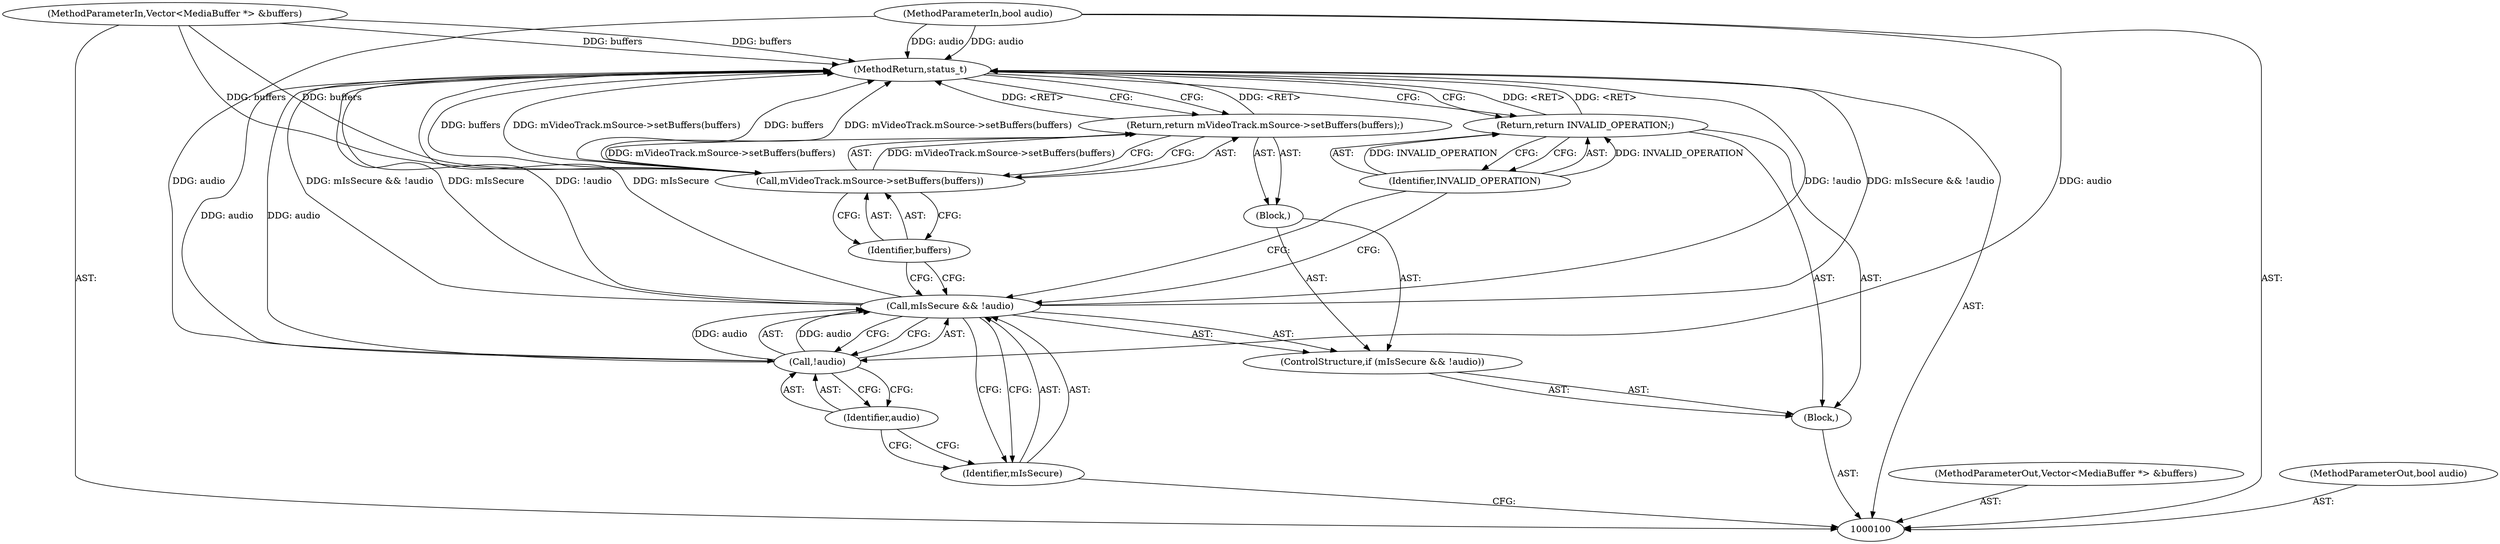 digraph "1_Android_f81038006b4c59a5a148dcad887371206033c28f_0" {
"1000115" [label="(MethodReturn,status_t)"];
"1000102" [label="(MethodParameterIn,Vector<MediaBuffer *> &buffers)"];
"1000136" [label="(MethodParameterOut,Vector<MediaBuffer *> &buffers)"];
"1000103" [label="(Block,)"];
"1000101" [label="(MethodParameterIn,bool audio)"];
"1000135" [label="(MethodParameterOut,bool audio)"];
"1000107" [label="(Call,!audio)"];
"1000108" [label="(Identifier,audio)"];
"1000109" [label="(Block,)"];
"1000104" [label="(ControlStructure,if (mIsSecure && !audio))"];
"1000105" [label="(Call,mIsSecure && !audio)"];
"1000106" [label="(Identifier,mIsSecure)"];
"1000111" [label="(Call,mVideoTrack.mSource->setBuffers(buffers))"];
"1000112" [label="(Identifier,buffers)"];
"1000110" [label="(Return,return mVideoTrack.mSource->setBuffers(buffers);)"];
"1000114" [label="(Identifier,INVALID_OPERATION)"];
"1000113" [label="(Return,return INVALID_OPERATION;)"];
"1000115" -> "1000100"  [label="AST: "];
"1000115" -> "1000110"  [label="CFG: "];
"1000115" -> "1000113"  [label="CFG: "];
"1000110" -> "1000115"  [label="DDG: <RET>"];
"1000107" -> "1000115"  [label="DDG: audio"];
"1000105" -> "1000115"  [label="DDG: !audio"];
"1000105" -> "1000115"  [label="DDG: mIsSecure && !audio"];
"1000105" -> "1000115"  [label="DDG: mIsSecure"];
"1000101" -> "1000115"  [label="DDG: audio"];
"1000111" -> "1000115"  [label="DDG: mVideoTrack.mSource->setBuffers(buffers)"];
"1000111" -> "1000115"  [label="DDG: buffers"];
"1000102" -> "1000115"  [label="DDG: buffers"];
"1000113" -> "1000115"  [label="DDG: <RET>"];
"1000102" -> "1000100"  [label="AST: "];
"1000102" -> "1000115"  [label="DDG: buffers"];
"1000102" -> "1000111"  [label="DDG: buffers"];
"1000136" -> "1000100"  [label="AST: "];
"1000103" -> "1000100"  [label="AST: "];
"1000104" -> "1000103"  [label="AST: "];
"1000113" -> "1000103"  [label="AST: "];
"1000101" -> "1000100"  [label="AST: "];
"1000101" -> "1000115"  [label="DDG: audio"];
"1000101" -> "1000107"  [label="DDG: audio"];
"1000135" -> "1000100"  [label="AST: "];
"1000107" -> "1000105"  [label="AST: "];
"1000107" -> "1000108"  [label="CFG: "];
"1000108" -> "1000107"  [label="AST: "];
"1000105" -> "1000107"  [label="CFG: "];
"1000107" -> "1000115"  [label="DDG: audio"];
"1000107" -> "1000105"  [label="DDG: audio"];
"1000101" -> "1000107"  [label="DDG: audio"];
"1000108" -> "1000107"  [label="AST: "];
"1000108" -> "1000106"  [label="CFG: "];
"1000107" -> "1000108"  [label="CFG: "];
"1000109" -> "1000104"  [label="AST: "];
"1000110" -> "1000109"  [label="AST: "];
"1000104" -> "1000103"  [label="AST: "];
"1000105" -> "1000104"  [label="AST: "];
"1000109" -> "1000104"  [label="AST: "];
"1000105" -> "1000104"  [label="AST: "];
"1000105" -> "1000106"  [label="CFG: "];
"1000105" -> "1000107"  [label="CFG: "];
"1000106" -> "1000105"  [label="AST: "];
"1000107" -> "1000105"  [label="AST: "];
"1000112" -> "1000105"  [label="CFG: "];
"1000114" -> "1000105"  [label="CFG: "];
"1000105" -> "1000115"  [label="DDG: !audio"];
"1000105" -> "1000115"  [label="DDG: mIsSecure && !audio"];
"1000105" -> "1000115"  [label="DDG: mIsSecure"];
"1000107" -> "1000105"  [label="DDG: audio"];
"1000106" -> "1000105"  [label="AST: "];
"1000106" -> "1000100"  [label="CFG: "];
"1000108" -> "1000106"  [label="CFG: "];
"1000105" -> "1000106"  [label="CFG: "];
"1000111" -> "1000110"  [label="AST: "];
"1000111" -> "1000112"  [label="CFG: "];
"1000112" -> "1000111"  [label="AST: "];
"1000110" -> "1000111"  [label="CFG: "];
"1000111" -> "1000115"  [label="DDG: mVideoTrack.mSource->setBuffers(buffers)"];
"1000111" -> "1000115"  [label="DDG: buffers"];
"1000111" -> "1000110"  [label="DDG: mVideoTrack.mSource->setBuffers(buffers)"];
"1000102" -> "1000111"  [label="DDG: buffers"];
"1000112" -> "1000111"  [label="AST: "];
"1000112" -> "1000105"  [label="CFG: "];
"1000111" -> "1000112"  [label="CFG: "];
"1000110" -> "1000109"  [label="AST: "];
"1000110" -> "1000111"  [label="CFG: "];
"1000111" -> "1000110"  [label="AST: "];
"1000115" -> "1000110"  [label="CFG: "];
"1000110" -> "1000115"  [label="DDG: <RET>"];
"1000111" -> "1000110"  [label="DDG: mVideoTrack.mSource->setBuffers(buffers)"];
"1000114" -> "1000113"  [label="AST: "];
"1000114" -> "1000105"  [label="CFG: "];
"1000113" -> "1000114"  [label="CFG: "];
"1000114" -> "1000113"  [label="DDG: INVALID_OPERATION"];
"1000113" -> "1000103"  [label="AST: "];
"1000113" -> "1000114"  [label="CFG: "];
"1000114" -> "1000113"  [label="AST: "];
"1000115" -> "1000113"  [label="CFG: "];
"1000113" -> "1000115"  [label="DDG: <RET>"];
"1000114" -> "1000113"  [label="DDG: INVALID_OPERATION"];
}
